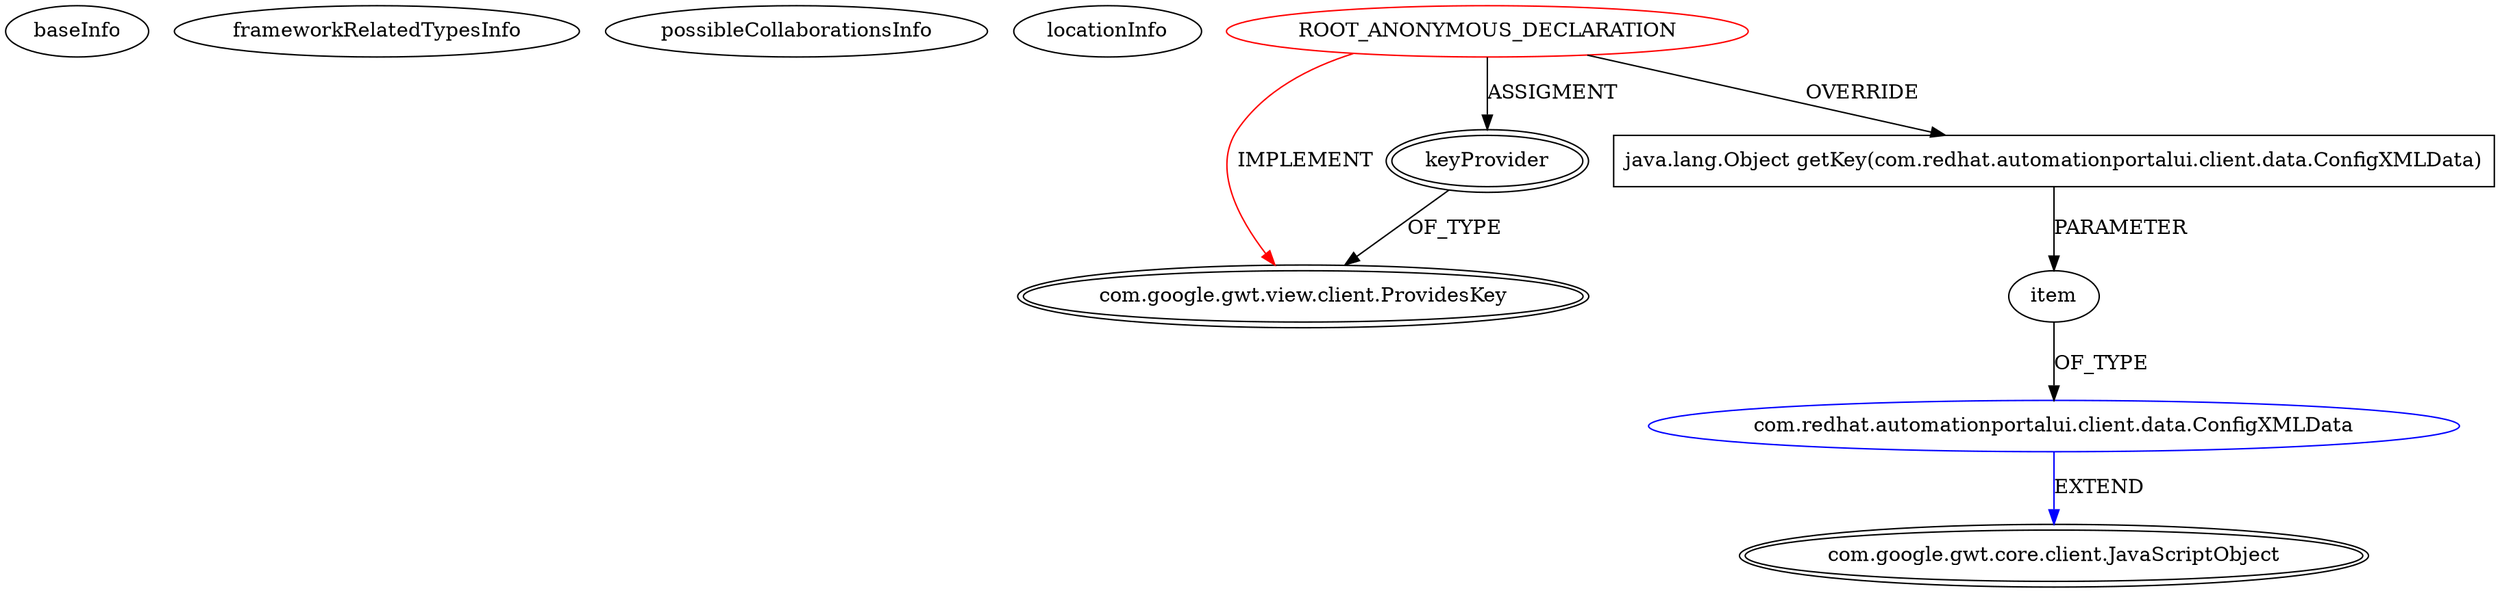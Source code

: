 digraph {
baseInfo[graphId=3728,category="extension_graph",isAnonymous=true,possibleRelation=true]
frameworkRelatedTypesInfo[0="com.google.gwt.view.client.ProvidesKey"]
possibleCollaborationsInfo[0="3728~OVERRIDING_METHOD_DECLARATION-PARAMETER_DECLARATION-~com.google.gwt.view.client.ProvidesKey ~com.google.gwt.core.client.JavaScriptObject ~true~false"]
locationInfo[projectName="mcasperson-Automation-Portal-UI",filePath="/mcasperson-Automation-Portal-UI/Automation-Portal-UI-master/src/com/redhat/automationportalui/client/pav/SVNStatsView.java",contextSignature="void display()",graphId="3728"]
0[label="ROOT_ANONYMOUS_DECLARATION",vertexType="ROOT_ANONYMOUS_DECLARATION",isFrameworkType=false,color=red]
1[label="com.google.gwt.view.client.ProvidesKey",vertexType="FRAMEWORK_INTERFACE_TYPE",isFrameworkType=true,peripheries=2]
2[label="keyProvider",vertexType="OUTSIDE_VARIABLE_EXPRESION",isFrameworkType=true,peripheries=2]
4[label="java.lang.Object getKey(com.redhat.automationportalui.client.data.ConfigXMLData)",vertexType="OVERRIDING_METHOD_DECLARATION",isFrameworkType=false,shape=box]
5[label="item",vertexType="PARAMETER_DECLARATION",isFrameworkType=false]
6[label="com.redhat.automationportalui.client.data.ConfigXMLData",vertexType="REFERENCE_CLIENT_CLASS_DECLARATION",isFrameworkType=false,color=blue]
7[label="com.google.gwt.core.client.JavaScriptObject",vertexType="FRAMEWORK_CLASS_TYPE",isFrameworkType=true,peripheries=2]
0->1[label="IMPLEMENT",color=red]
0->2[label="ASSIGMENT"]
2->1[label="OF_TYPE"]
0->4[label="OVERRIDE"]
6->7[label="EXTEND",color=blue]
5->6[label="OF_TYPE"]
4->5[label="PARAMETER"]
}
